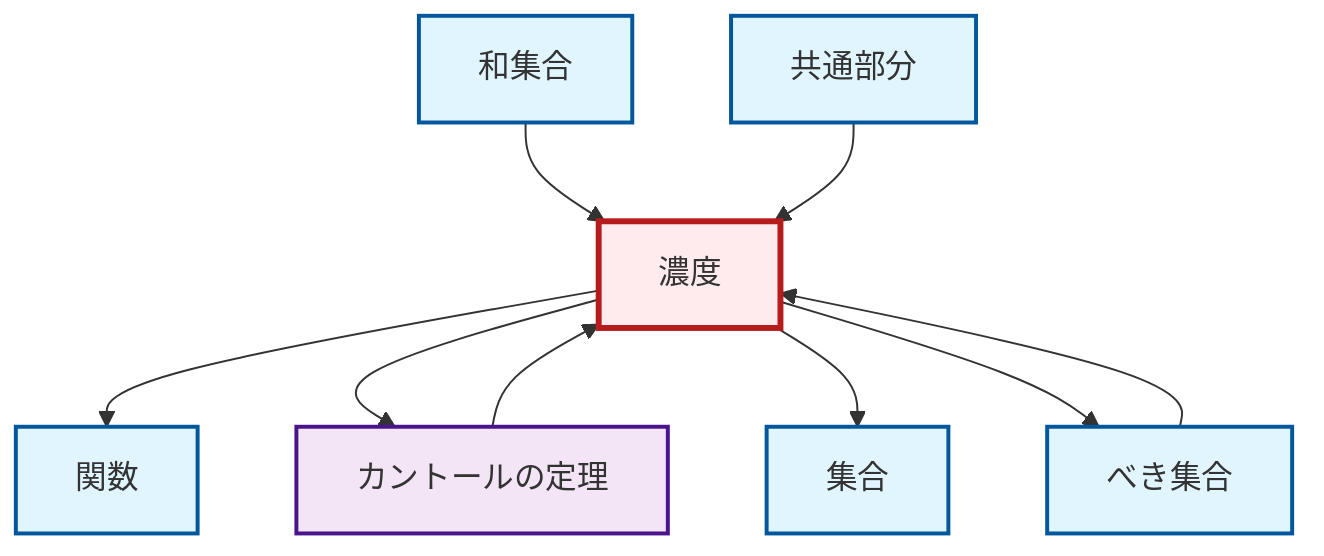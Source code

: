 graph TD
    classDef definition fill:#e1f5fe,stroke:#01579b,stroke-width:2px
    classDef theorem fill:#f3e5f5,stroke:#4a148c,stroke-width:2px
    classDef axiom fill:#fff3e0,stroke:#e65100,stroke-width:2px
    classDef example fill:#e8f5e9,stroke:#1b5e20,stroke-width:2px
    classDef current fill:#ffebee,stroke:#b71c1c,stroke-width:3px
    def-function["関数"]:::definition
    def-cardinality["濃度"]:::definition
    def-power-set["べき集合"]:::definition
    thm-cantor["カントールの定理"]:::theorem
    def-intersection["共通部分"]:::definition
    def-set["集合"]:::definition
    def-union["和集合"]:::definition
    def-cardinality --> def-function
    def-power-set --> def-cardinality
    def-cardinality --> thm-cantor
    def-cardinality --> def-set
    def-cardinality --> def-power-set
    thm-cantor --> def-cardinality
    def-union --> def-cardinality
    def-intersection --> def-cardinality
    class def-cardinality current